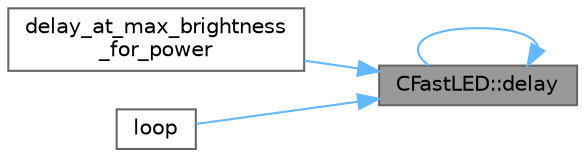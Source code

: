 digraph "CFastLED::delay"
{
 // LATEX_PDF_SIZE
  bgcolor="transparent";
  edge [fontname=Helvetica,fontsize=10,labelfontname=Helvetica,labelfontsize=10];
  node [fontname=Helvetica,fontsize=10,shape=box,height=0.2,width=0.4];
  rankdir="RL";
  Node1 [id="Node000001",label="CFastLED::delay",height=0.2,width=0.4,color="gray40", fillcolor="grey60", style="filled", fontcolor="black",tooltip="Delay for the given number of milliseconds."];
  Node1 -> Node1 [id="edge1_Node000001_Node000001",dir="back",color="steelblue1",style="solid",tooltip=" "];
  Node1 -> Node2 [id="edge2_Node000001_Node000002",dir="back",color="steelblue1",style="solid",tooltip=" "];
  Node2 [id="Node000002",label="delay_at_max_brightness\l_for_power",height=0.2,width=0.4,color="grey40", fillcolor="white", style="filled",URL="$d3/d1d/group___power.html#ga555e128ef46e371cb5774c1fe3320728",tooltip="Similar to CFastLED::delay(), but pre-adjusts brightness to keep below the power threshold."];
  Node1 -> Node3 [id="edge3_Node000001_Node000003",dir="back",color="steelblue1",style="solid",tooltip=" "];
  Node3 [id="Node000003",label="loop",height=0.2,width=0.4,color="grey40", fillcolor="white", style="filled",URL="$d7/d22/_color_temperature_8ino.html#afe461d27b9c48d5921c00d521181f12f",tooltip=" "];
}
